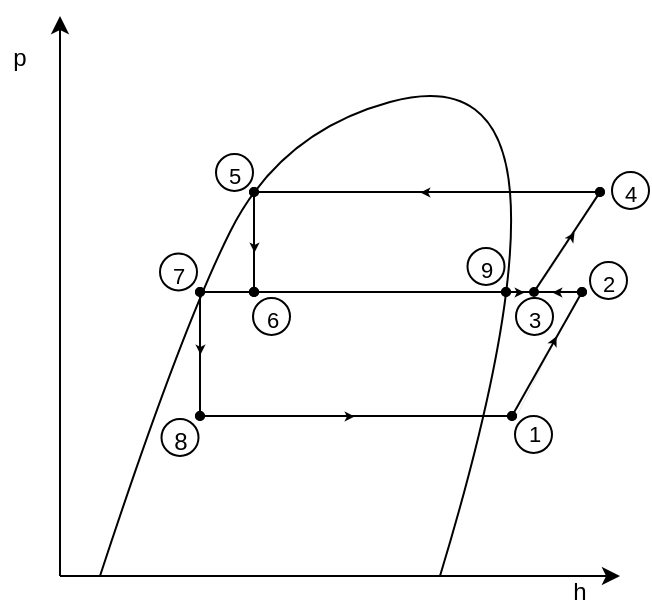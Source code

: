 <mxfile version="18.0.3" type="github">
  <diagram id="wVtlZo8cVKPB0jHUhsLX" name="Page-1">
    <mxGraphModel dx="840" dy="442" grid="1" gridSize="10" guides="1" tooltips="1" connect="1" arrows="1" fold="1" page="1" pageScale="1" pageWidth="350" pageHeight="350" math="0" shadow="0">
      <root>
        <mxCell id="0" />
        <mxCell id="1" parent="0" />
        <mxCell id="JLO5sq69580xviN0e8U7-1" value="" style="endArrow=classic;html=1;rounded=0;" parent="1" edge="1">
          <mxGeometry width="50" height="50" relative="1" as="geometry">
            <mxPoint x="40" y="300" as="sourcePoint" />
            <mxPoint x="40" y="20" as="targetPoint" />
          </mxGeometry>
        </mxCell>
        <mxCell id="JLO5sq69580xviN0e8U7-2" value="" style="endArrow=classic;html=1;rounded=0;" parent="1" edge="1">
          <mxGeometry width="50" height="50" relative="1" as="geometry">
            <mxPoint x="40" y="300" as="sourcePoint" />
            <mxPoint x="320" y="300" as="targetPoint" />
          </mxGeometry>
        </mxCell>
        <mxCell id="JLO5sq69580xviN0e8U7-3" value="h" style="text;html=1;strokeColor=none;fillColor=none;align=center;verticalAlign=middle;whiteSpace=wrap;rounded=0;" parent="1" vertex="1">
          <mxGeometry x="290" y="300" width="20" height="15" as="geometry" />
        </mxCell>
        <mxCell id="JLO5sq69580xviN0e8U7-4" value="p" style="text;html=1;strokeColor=none;fillColor=none;align=center;verticalAlign=middle;whiteSpace=wrap;rounded=0;" parent="1" vertex="1">
          <mxGeometry x="10" y="31" width="20" height="20" as="geometry" />
        </mxCell>
        <mxCell id="JLO5sq69580xviN0e8U7-7" value="" style="curved=1;endArrow=none;html=1;rounded=0;endFill=0;" parent="1" edge="1">
          <mxGeometry width="50" height="50" relative="1" as="geometry">
            <mxPoint x="60" y="300" as="sourcePoint" />
            <mxPoint x="230" y="300" as="targetPoint" />
            <Array as="points">
              <mxPoint x="100" y="178" />
              <mxPoint x="150" y="78" />
              <mxPoint x="260" y="48" />
              <mxPoint x="270" y="168" />
            </Array>
          </mxGeometry>
        </mxCell>
        <mxCell id="JLO5sq69580xviN0e8U7-8" value="" style="endArrow=oval;html=1;rounded=0;curved=1;endFill=1;startArrow=oval;startFill=1;endSize=4;startSize=4;" parent="1" edge="1">
          <mxGeometry width="50" height="50" relative="1" as="geometry">
            <mxPoint x="137" y="108" as="sourcePoint" />
            <mxPoint x="310" y="108" as="targetPoint" />
          </mxGeometry>
        </mxCell>
        <mxCell id="JLO5sq69580xviN0e8U7-10" value="" style="endArrow=oval;html=1;rounded=0;endFill=1;startArrow=oval;startFill=1;endSize=4;startSize=4;strokeColor=none;" parent="1" edge="1">
          <mxGeometry width="50" height="50" relative="1" as="geometry">
            <mxPoint x="137" y="108" as="sourcePoint" />
            <mxPoint x="137" y="158" as="targetPoint" />
          </mxGeometry>
        </mxCell>
        <mxCell id="JLO5sq69580xviN0e8U7-11" value="" style="endArrow=oval;html=1;rounded=0;curved=1;endFill=1;startArrow=oval;startFill=1;endSize=4;startSize=4;" parent="1" edge="1">
          <mxGeometry width="50" height="50" relative="1" as="geometry">
            <mxPoint x="137" y="158" as="sourcePoint" />
            <mxPoint x="263" y="158" as="targetPoint" />
          </mxGeometry>
        </mxCell>
        <mxCell id="JLO5sq69580xviN0e8U7-12" value="" style="endArrow=oval;html=1;rounded=0;curved=1;endFill=1;startArrow=oval;startFill=1;endSize=4;startSize=4;" parent="1" edge="1">
          <mxGeometry width="50" height="50" relative="1" as="geometry">
            <mxPoint x="277" y="158" as="sourcePoint" />
            <mxPoint x="310" y="108" as="targetPoint" />
          </mxGeometry>
        </mxCell>
        <mxCell id="JLO5sq69580xviN0e8U7-13" value="" style="endArrow=oval;html=1;rounded=0;curved=1;endFill=1;startArrow=oval;startFill=1;endSize=4;startSize=4;" parent="1" edge="1">
          <mxGeometry width="50" height="50" relative="1" as="geometry">
            <mxPoint x="110" y="158" as="sourcePoint" />
            <mxPoint x="137" y="158" as="targetPoint" />
          </mxGeometry>
        </mxCell>
        <mxCell id="JLO5sq69580xviN0e8U7-14" value="" style="endArrow=oval;html=1;rounded=0;curved=1;endFill=1;startArrow=oval;startFill=1;endSize=4;startSize=4;" parent="1" edge="1">
          <mxGeometry width="50" height="50" relative="1" as="geometry">
            <mxPoint x="110" y="158" as="sourcePoint" />
            <mxPoint x="110" y="220" as="targetPoint" />
          </mxGeometry>
        </mxCell>
        <mxCell id="JLO5sq69580xviN0e8U7-15" value="" style="endArrow=oval;html=1;rounded=0;curved=1;endFill=1;startArrow=oval;startFill=1;endSize=4;startSize=4;exitX=1;exitY=0;exitDx=0;exitDy=0;entryX=0;entryY=0;entryDx=0;entryDy=0;" parent="1" source="JLO5sq69580xviN0e8U7-27" target="JLO5sq69580xviN0e8U7-28" edge="1">
          <mxGeometry width="50" height="50" relative="1" as="geometry">
            <mxPoint x="120" y="220" as="sourcePoint" />
            <mxPoint x="270" y="220" as="targetPoint" />
          </mxGeometry>
        </mxCell>
        <mxCell id="JLO5sq69580xviN0e8U7-16" value="" style="endArrow=oval;html=1;rounded=0;curved=1;endFill=1;startArrow=oval;startFill=1;endSize=4;startSize=4;entryX=0;entryY=0;entryDx=0;entryDy=0;exitX=0;exitY=0;exitDx=0;exitDy=0;" parent="1" target="JLO5sq69580xviN0e8U7-28" edge="1">
          <mxGeometry width="50" height="50" relative="1" as="geometry">
            <mxPoint x="301" y="158" as="sourcePoint" />
            <mxPoint x="270" y="220" as="targetPoint" />
          </mxGeometry>
        </mxCell>
        <mxCell id="JLO5sq69580xviN0e8U7-17" value="" style="endArrow=oval;html=1;rounded=0;curved=1;endFill=1;startArrow=oval;startFill=1;endSize=4;startSize=4;exitX=0;exitY=0;exitDx=0;exitDy=0;" parent="1" edge="1">
          <mxGeometry width="50" height="50" relative="1" as="geometry">
            <mxPoint x="301" y="158" as="sourcePoint" />
            <mxPoint x="263" y="158" as="targetPoint" />
          </mxGeometry>
        </mxCell>
        <mxCell id="JLO5sq69580xviN0e8U7-18" value="" style="endArrow=classic;html=1;rounded=0;endSize=5;strokeWidth=0;" parent="1" edge="1">
          <mxGeometry width="50" height="50" relative="1" as="geometry">
            <mxPoint x="240" y="108" as="sourcePoint" />
            <mxPoint x="220" y="108" as="targetPoint" />
          </mxGeometry>
        </mxCell>
        <mxCell id="JLO5sq69580xviN0e8U7-19" value="" style="endArrow=classic;html=1;rounded=0;endSize=5;strokeWidth=0;" parent="1" edge="1">
          <mxGeometry width="50" height="50" relative="1" as="geometry">
            <mxPoint x="137" y="117" as="sourcePoint" />
            <mxPoint x="137" y="138" as="targetPoint" />
          </mxGeometry>
        </mxCell>
        <mxCell id="JLO5sq69580xviN0e8U7-20" value="" style="endArrow=oval;html=1;rounded=0;curved=1;endFill=1;startArrow=oval;startFill=1;endSize=4;startSize=4;" parent="1" edge="1">
          <mxGeometry width="50" height="50" relative="1" as="geometry">
            <mxPoint x="137" y="158" as="sourcePoint" />
            <mxPoint x="137" y="108" as="targetPoint" />
          </mxGeometry>
        </mxCell>
        <mxCell id="JLO5sq69580xviN0e8U7-22" value="" style="endArrow=classic;html=1;rounded=0;endSize=5;strokeWidth=0;" parent="1" edge="1">
          <mxGeometry width="50" height="50" relative="1" as="geometry">
            <mxPoint x="110" y="168.0" as="sourcePoint" />
            <mxPoint x="110" y="189" as="targetPoint" />
          </mxGeometry>
        </mxCell>
        <mxCell id="JLO5sq69580xviN0e8U7-23" value="" style="endArrow=classic;html=1;rounded=0;endSize=5;strokeWidth=0;" parent="1" edge="1">
          <mxGeometry width="50" height="50" relative="1" as="geometry">
            <mxPoint x="170" y="220" as="sourcePoint" />
            <mxPoint x="187" y="220" as="targetPoint" />
          </mxGeometry>
        </mxCell>
        <mxCell id="JLO5sq69580xviN0e8U7-24" value="" style="endArrow=classic;html=1;rounded=0;endSize=5;strokeWidth=0;exitX=0;exitY=0;exitDx=0;exitDy=0;" parent="1" edge="1">
          <mxGeometry width="50" height="50" relative="1" as="geometry">
            <mxPoint x="268.0" y="220" as="sourcePoint" />
            <mxPoint x="288" y="180" as="targetPoint" />
          </mxGeometry>
        </mxCell>
        <mxCell id="JLO5sq69580xviN0e8U7-26" value="" style="endArrow=classic;html=1;rounded=0;endSize=5;strokeWidth=0;" parent="1" edge="1">
          <mxGeometry width="50" height="50" relative="1" as="geometry">
            <mxPoint x="282" y="151" as="sourcePoint" />
            <mxPoint x="297" y="128" as="targetPoint" />
          </mxGeometry>
        </mxCell>
        <mxCell id="JLO5sq69580xviN0e8U7-27" value="&lt;font style=&quot;font-size: 10px&quot;&gt;8&lt;/font&gt;" style="text;html=1;strokeColor=none;fillColor=none;align=center;verticalAlign=middle;whiteSpace=wrap;rounded=0;" parent="1" vertex="1">
          <mxGeometry x="90" y="220" width="20" height="20" as="geometry" />
        </mxCell>
        <mxCell id="JLO5sq69580xviN0e8U7-28" value="&lt;font style=&quot;font-size: 10px&quot;&gt;1&lt;/font&gt;" style="text;html=1;strokeColor=none;fillColor=none;align=center;verticalAlign=middle;whiteSpace=wrap;rounded=0;" parent="1" vertex="1">
          <mxGeometry x="266" y="220" width="20" height="20" as="geometry" />
        </mxCell>
        <mxCell id="JLO5sq69580xviN0e8U7-30" value="&lt;font style=&quot;font-size: 10px&quot;&gt;9&lt;/font&gt;" style="text;html=1;strokeColor=none;fillColor=none;align=center;verticalAlign=middle;whiteSpace=wrap;rounded=0;" parent="1" vertex="1">
          <mxGeometry x="247" y="141.5" width="12" height="13" as="geometry" />
        </mxCell>
        <mxCell id="JLO5sq69580xviN0e8U7-33" value="&lt;font style=&quot;font-size: 10px&quot;&gt;4&lt;/font&gt;" style="text;html=1;strokeColor=none;fillColor=none;align=center;verticalAlign=middle;whiteSpace=wrap;rounded=0;" parent="1" vertex="1">
          <mxGeometry x="310" y="98" width="20" height="20" as="geometry" />
        </mxCell>
        <mxCell id="JLO5sq69580xviN0e8U7-34" value="&lt;font style=&quot;font-size: 10px&quot;&gt;5&lt;/font&gt;" style="text;html=1;strokeColor=none;fillColor=none;align=center;verticalAlign=middle;whiteSpace=wrap;rounded=0;" parent="1" vertex="1">
          <mxGeometry x="120" y="88" width="20" height="20" as="geometry" />
        </mxCell>
        <mxCell id="JLO5sq69580xviN0e8U7-36" value="&lt;font style=&quot;font-size: 10px&quot;&gt;7&lt;/font&gt;" style="text;html=1;strokeColor=none;fillColor=none;align=center;verticalAlign=middle;whiteSpace=wrap;rounded=0;" parent="1" vertex="1">
          <mxGeometry x="90" y="138" width="20" height="20" as="geometry" />
        </mxCell>
        <mxCell id="mcuxGvP8ZtwSKULLHQHJ-2" value="" style="endArrow=classic;html=1;rounded=0;endSize=5;strokeWidth=0;" parent="1" edge="1">
          <mxGeometry width="50" height="50" relative="1" as="geometry">
            <mxPoint x="286" y="158" as="sourcePoint" />
            <mxPoint x="286" y="158" as="targetPoint" />
            <Array as="points">
              <mxPoint x="296" y="158.09" />
            </Array>
          </mxGeometry>
        </mxCell>
        <mxCell id="mcuxGvP8ZtwSKULLHQHJ-4" value="" style="endArrow=classic;html=1;rounded=0;endSize=5;strokeWidth=0;" parent="1" edge="1">
          <mxGeometry width="50" height="50" relative="1" as="geometry">
            <mxPoint x="263" y="158" as="sourcePoint" />
            <mxPoint x="272" y="158.0" as="targetPoint" />
          </mxGeometry>
        </mxCell>
        <mxCell id="EF_X0md8anGFmBt_GPzo-2" value="&lt;font style=&quot;font-size: 11px;&quot;&gt;7&lt;/font&gt;" style="ellipse;whiteSpace=wrap;html=1;aspect=fixed;fontSize=15;" vertex="1" parent="1">
          <mxGeometry x="90" y="138.75" width="18.5" height="18.5" as="geometry" />
        </mxCell>
        <mxCell id="EF_X0md8anGFmBt_GPzo-3" value="&lt;font style=&quot;font-size: 11px;&quot;&gt;6&lt;/font&gt;" style="ellipse;whiteSpace=wrap;html=1;aspect=fixed;fontSize=15;" vertex="1" parent="1">
          <mxGeometry x="136.5" y="161" width="18.5" height="18.5" as="geometry" />
        </mxCell>
        <mxCell id="EF_X0md8anGFmBt_GPzo-4" value="&lt;font style=&quot;font-size: 11px;&quot;&gt;5&lt;/font&gt;" style="ellipse;whiteSpace=wrap;html=1;aspect=fixed;fontSize=15;" vertex="1" parent="1">
          <mxGeometry x="118" y="89" width="18.5" height="18.5" as="geometry" />
        </mxCell>
        <mxCell id="EF_X0md8anGFmBt_GPzo-5" value="&lt;font style=&quot;font-size: 11px;&quot;&gt;4&lt;/font&gt;" style="ellipse;whiteSpace=wrap;html=1;aspect=fixed;fontSize=15;" vertex="1" parent="1">
          <mxGeometry x="316" y="98" width="18.5" height="18.5" as="geometry" />
        </mxCell>
        <mxCell id="EF_X0md8anGFmBt_GPzo-6" value="&lt;font style=&quot;font-size: 11px;&quot;&gt;3&lt;/font&gt;" style="ellipse;whiteSpace=wrap;html=1;aspect=fixed;fontSize=15;" vertex="1" parent="1">
          <mxGeometry x="268" y="161" width="18.5" height="18.5" as="geometry" />
        </mxCell>
        <mxCell id="EF_X0md8anGFmBt_GPzo-7" value="&lt;font style=&quot;font-size: 11px;&quot;&gt;2&lt;/font&gt;" style="ellipse;whiteSpace=wrap;html=1;aspect=fixed;fontSize=15;" vertex="1" parent="1">
          <mxGeometry x="305" y="143" width="18.5" height="18.5" as="geometry" />
        </mxCell>
        <mxCell id="EF_X0md8anGFmBt_GPzo-8" value="&lt;div style=&quot;font-size: 11px;&quot;&gt;1&lt;/div&gt;" style="ellipse;whiteSpace=wrap;html=1;aspect=fixed;fontSize=15;" vertex="1" parent="1">
          <mxGeometry x="267.5" y="220" width="18.5" height="18.5" as="geometry" />
        </mxCell>
        <mxCell id="EF_X0md8anGFmBt_GPzo-10" value="&lt;font style=&quot;font-size: 12px;&quot;&gt;8&lt;/font&gt;" style="ellipse;whiteSpace=wrap;html=1;aspect=fixed;fontSize=15;" vertex="1" parent="1">
          <mxGeometry x="90.75" y="221.5" width="18.5" height="18.5" as="geometry" />
        </mxCell>
        <mxCell id="EF_X0md8anGFmBt_GPzo-11" value="&lt;font style=&quot;font-size: 11px;&quot;&gt;9&lt;/font&gt;" style="ellipse;whiteSpace=wrap;html=1;aspect=fixed;fontSize=15;" vertex="1" parent="1">
          <mxGeometry x="243.75" y="136" width="18.5" height="18.5" as="geometry" />
        </mxCell>
      </root>
    </mxGraphModel>
  </diagram>
</mxfile>
